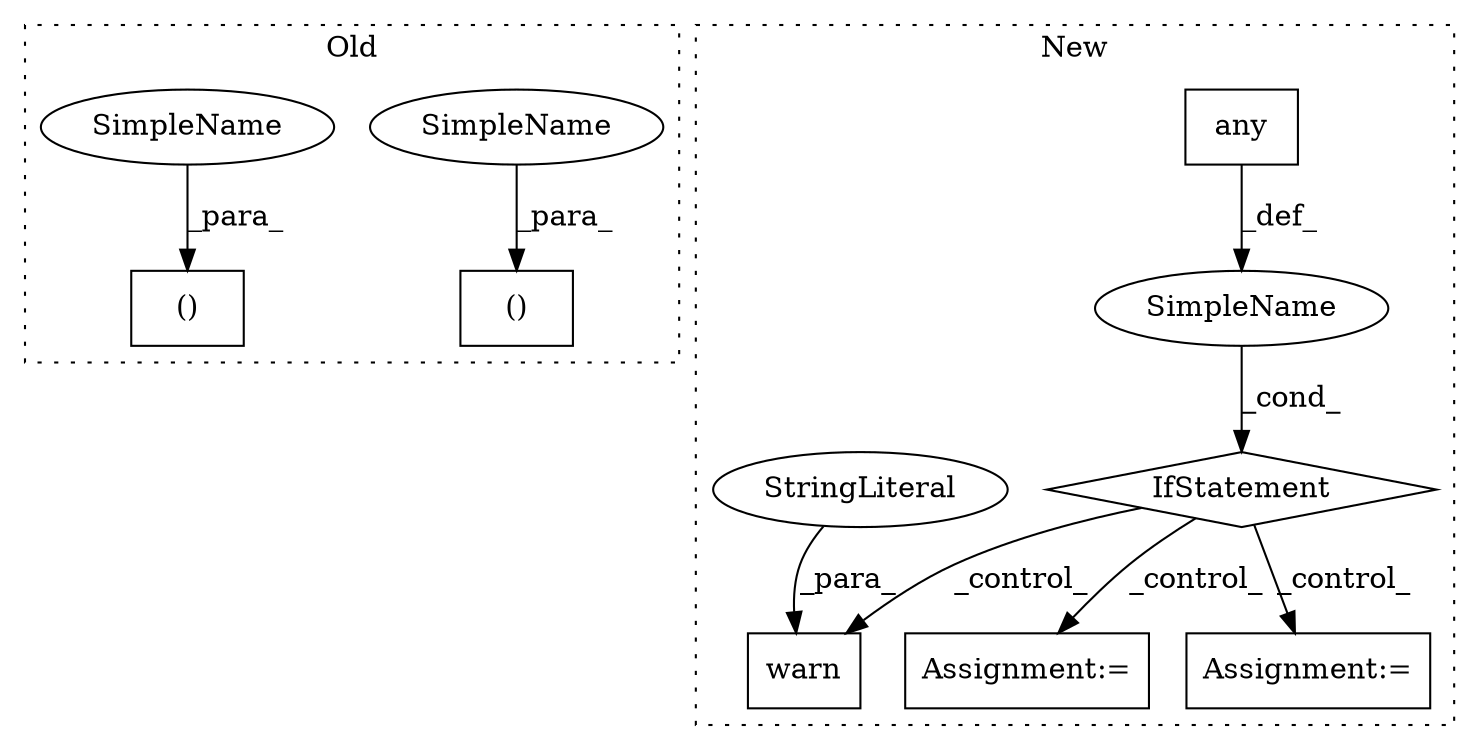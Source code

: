digraph G {
subgraph cluster0 {
1 [label="()" a="106" s="1201" l="28" shape="box"];
7 [label="()" a="106" s="2097" l="37" shape="box"];
10 [label="SimpleName" a="42" s="1225" l="4" shape="ellipse"];
11 [label="SimpleName" a="42" s="2097" l="4" shape="ellipse"];
label = "Old";
style="dotted";
}
subgraph cluster1 {
2 [label="any" a="32" s="1268" l="5" shape="box"];
3 [label="IfStatement" a="25" s="1254,1273" l="4,2" shape="diamond"];
4 [label="Assignment:=" a="7" s="2759,2835" l="53,2" shape="box"];
5 [label="SimpleName" a="42" s="" l="" shape="ellipse"];
6 [label="Assignment:=" a="7" s="1290" l="1" shape="box"];
8 [label="warn" a="32" s="2140,2210" l="5,1" shape="box"];
9 [label="StringLiteral" a="45" s="2145" l="65" shape="ellipse"];
label = "New";
style="dotted";
}
2 -> 5 [label="_def_"];
3 -> 6 [label="_control_"];
3 -> 8 [label="_control_"];
3 -> 4 [label="_control_"];
5 -> 3 [label="_cond_"];
9 -> 8 [label="_para_"];
10 -> 1 [label="_para_"];
11 -> 7 [label="_para_"];
}